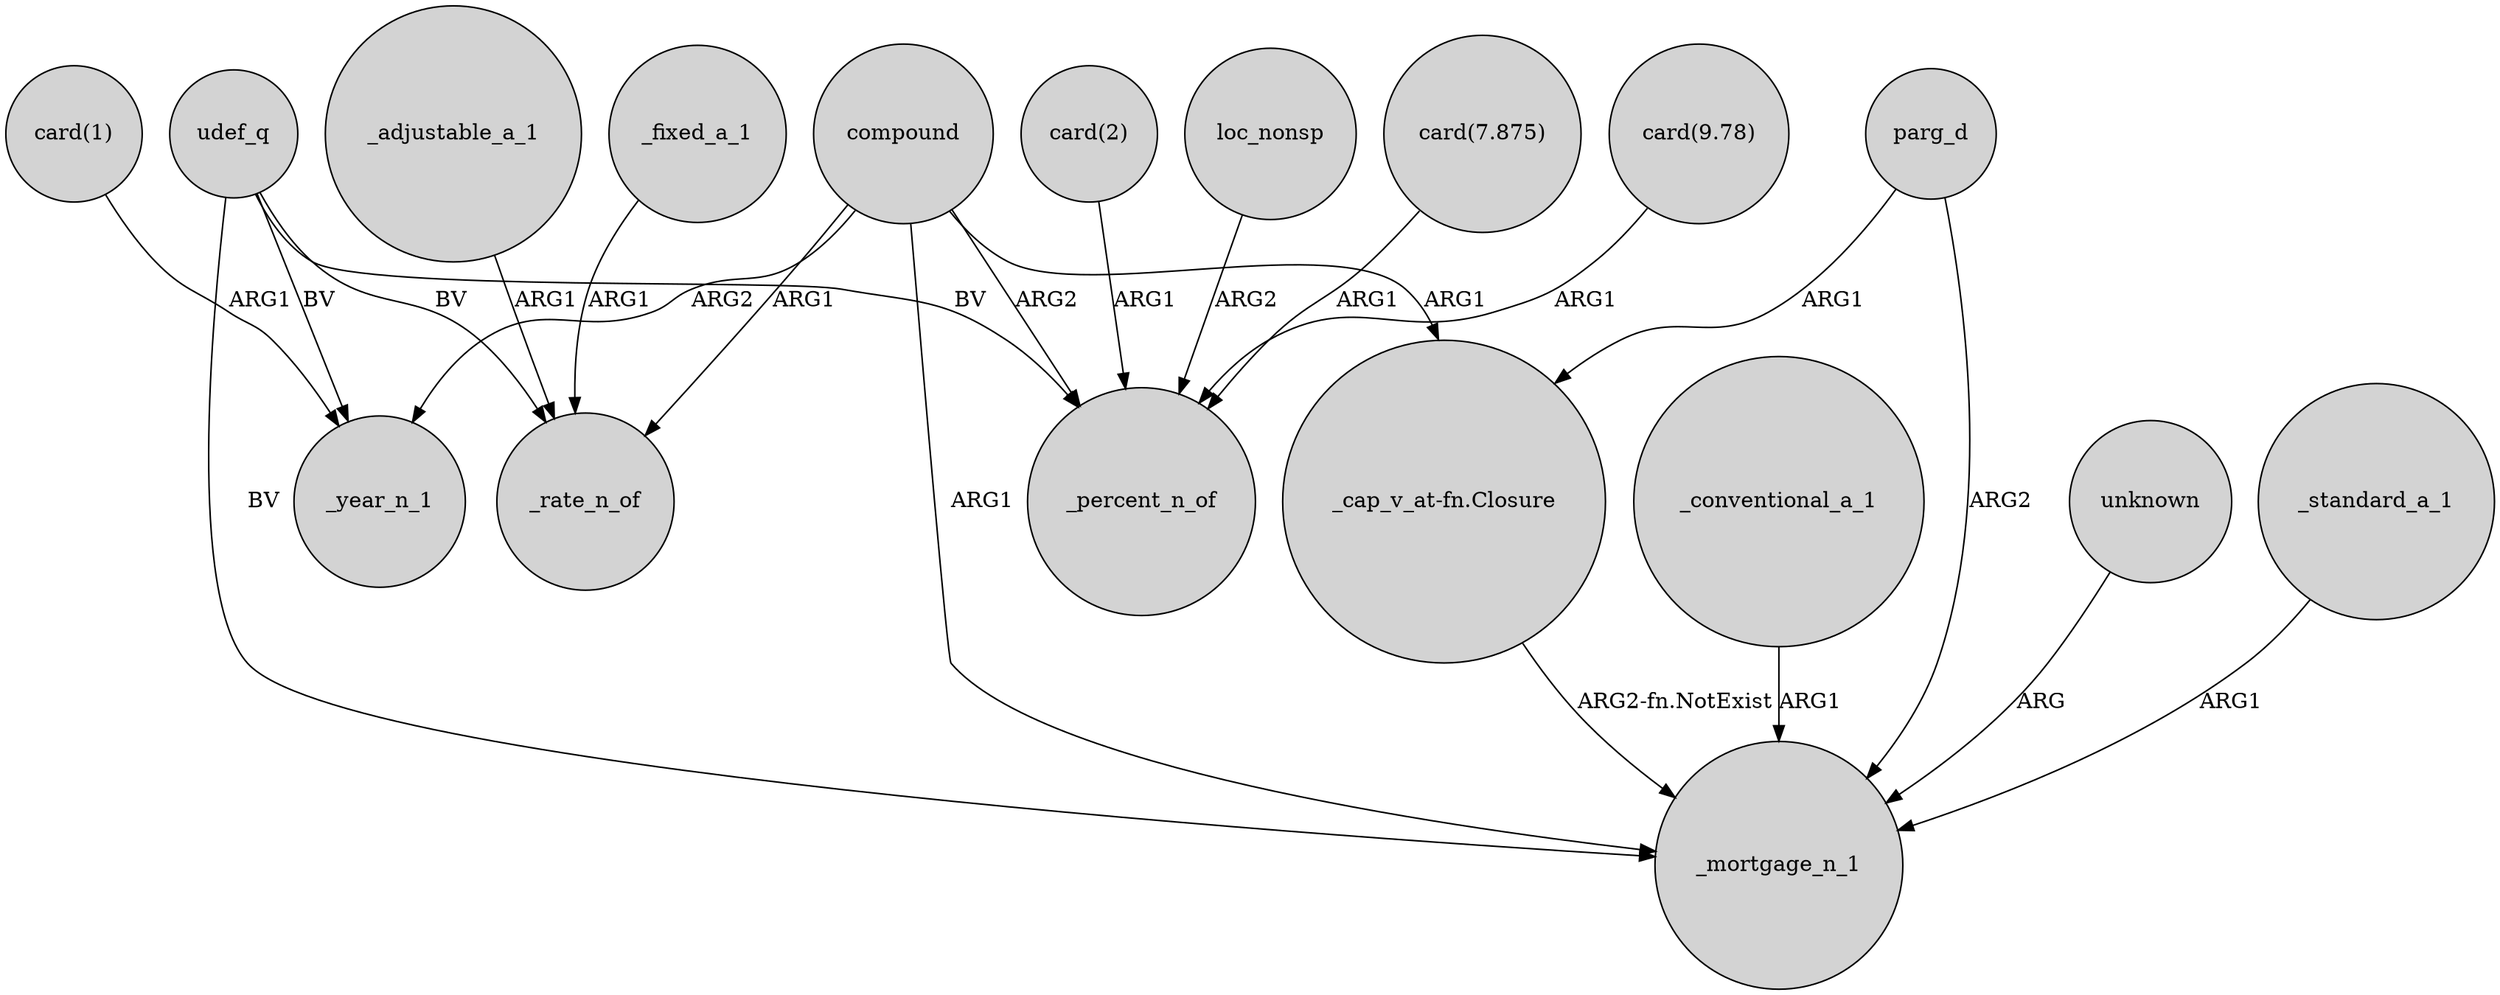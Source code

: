 digraph {
	node [shape=circle style=filled]
	"_cap_v_at-fn.Closure" -> _mortgage_n_1 [label="ARG2-fn.NotExist"]
	"card(9.78)" -> _percent_n_of [label=ARG1]
	udef_q -> _mortgage_n_1 [label=BV]
	_adjustable_a_1 -> _rate_n_of [label=ARG1]
	_conventional_a_1 -> _mortgage_n_1 [label=ARG1]
	_fixed_a_1 -> _rate_n_of [label=ARG1]
	compound -> _rate_n_of [label=ARG1]
	"card(2)" -> _percent_n_of [label=ARG1]
	udef_q -> _rate_n_of [label=BV]
	compound -> _percent_n_of [label=ARG2]
	parg_d -> _mortgage_n_1 [label=ARG2]
	compound -> _mortgage_n_1 [label=ARG1]
	loc_nonsp -> _percent_n_of [label=ARG2]
	compound -> "_cap_v_at-fn.Closure" [label=ARG1]
	parg_d -> "_cap_v_at-fn.Closure" [label=ARG1]
	"card(1)" -> _year_n_1 [label=ARG1]
	unknown -> _mortgage_n_1 [label=ARG]
	udef_q -> _year_n_1 [label=BV]
	_standard_a_1 -> _mortgage_n_1 [label=ARG1]
	udef_q -> _percent_n_of [label=BV]
	"card(7.875)" -> _percent_n_of [label=ARG1]
	compound -> _year_n_1 [label=ARG2]
}
